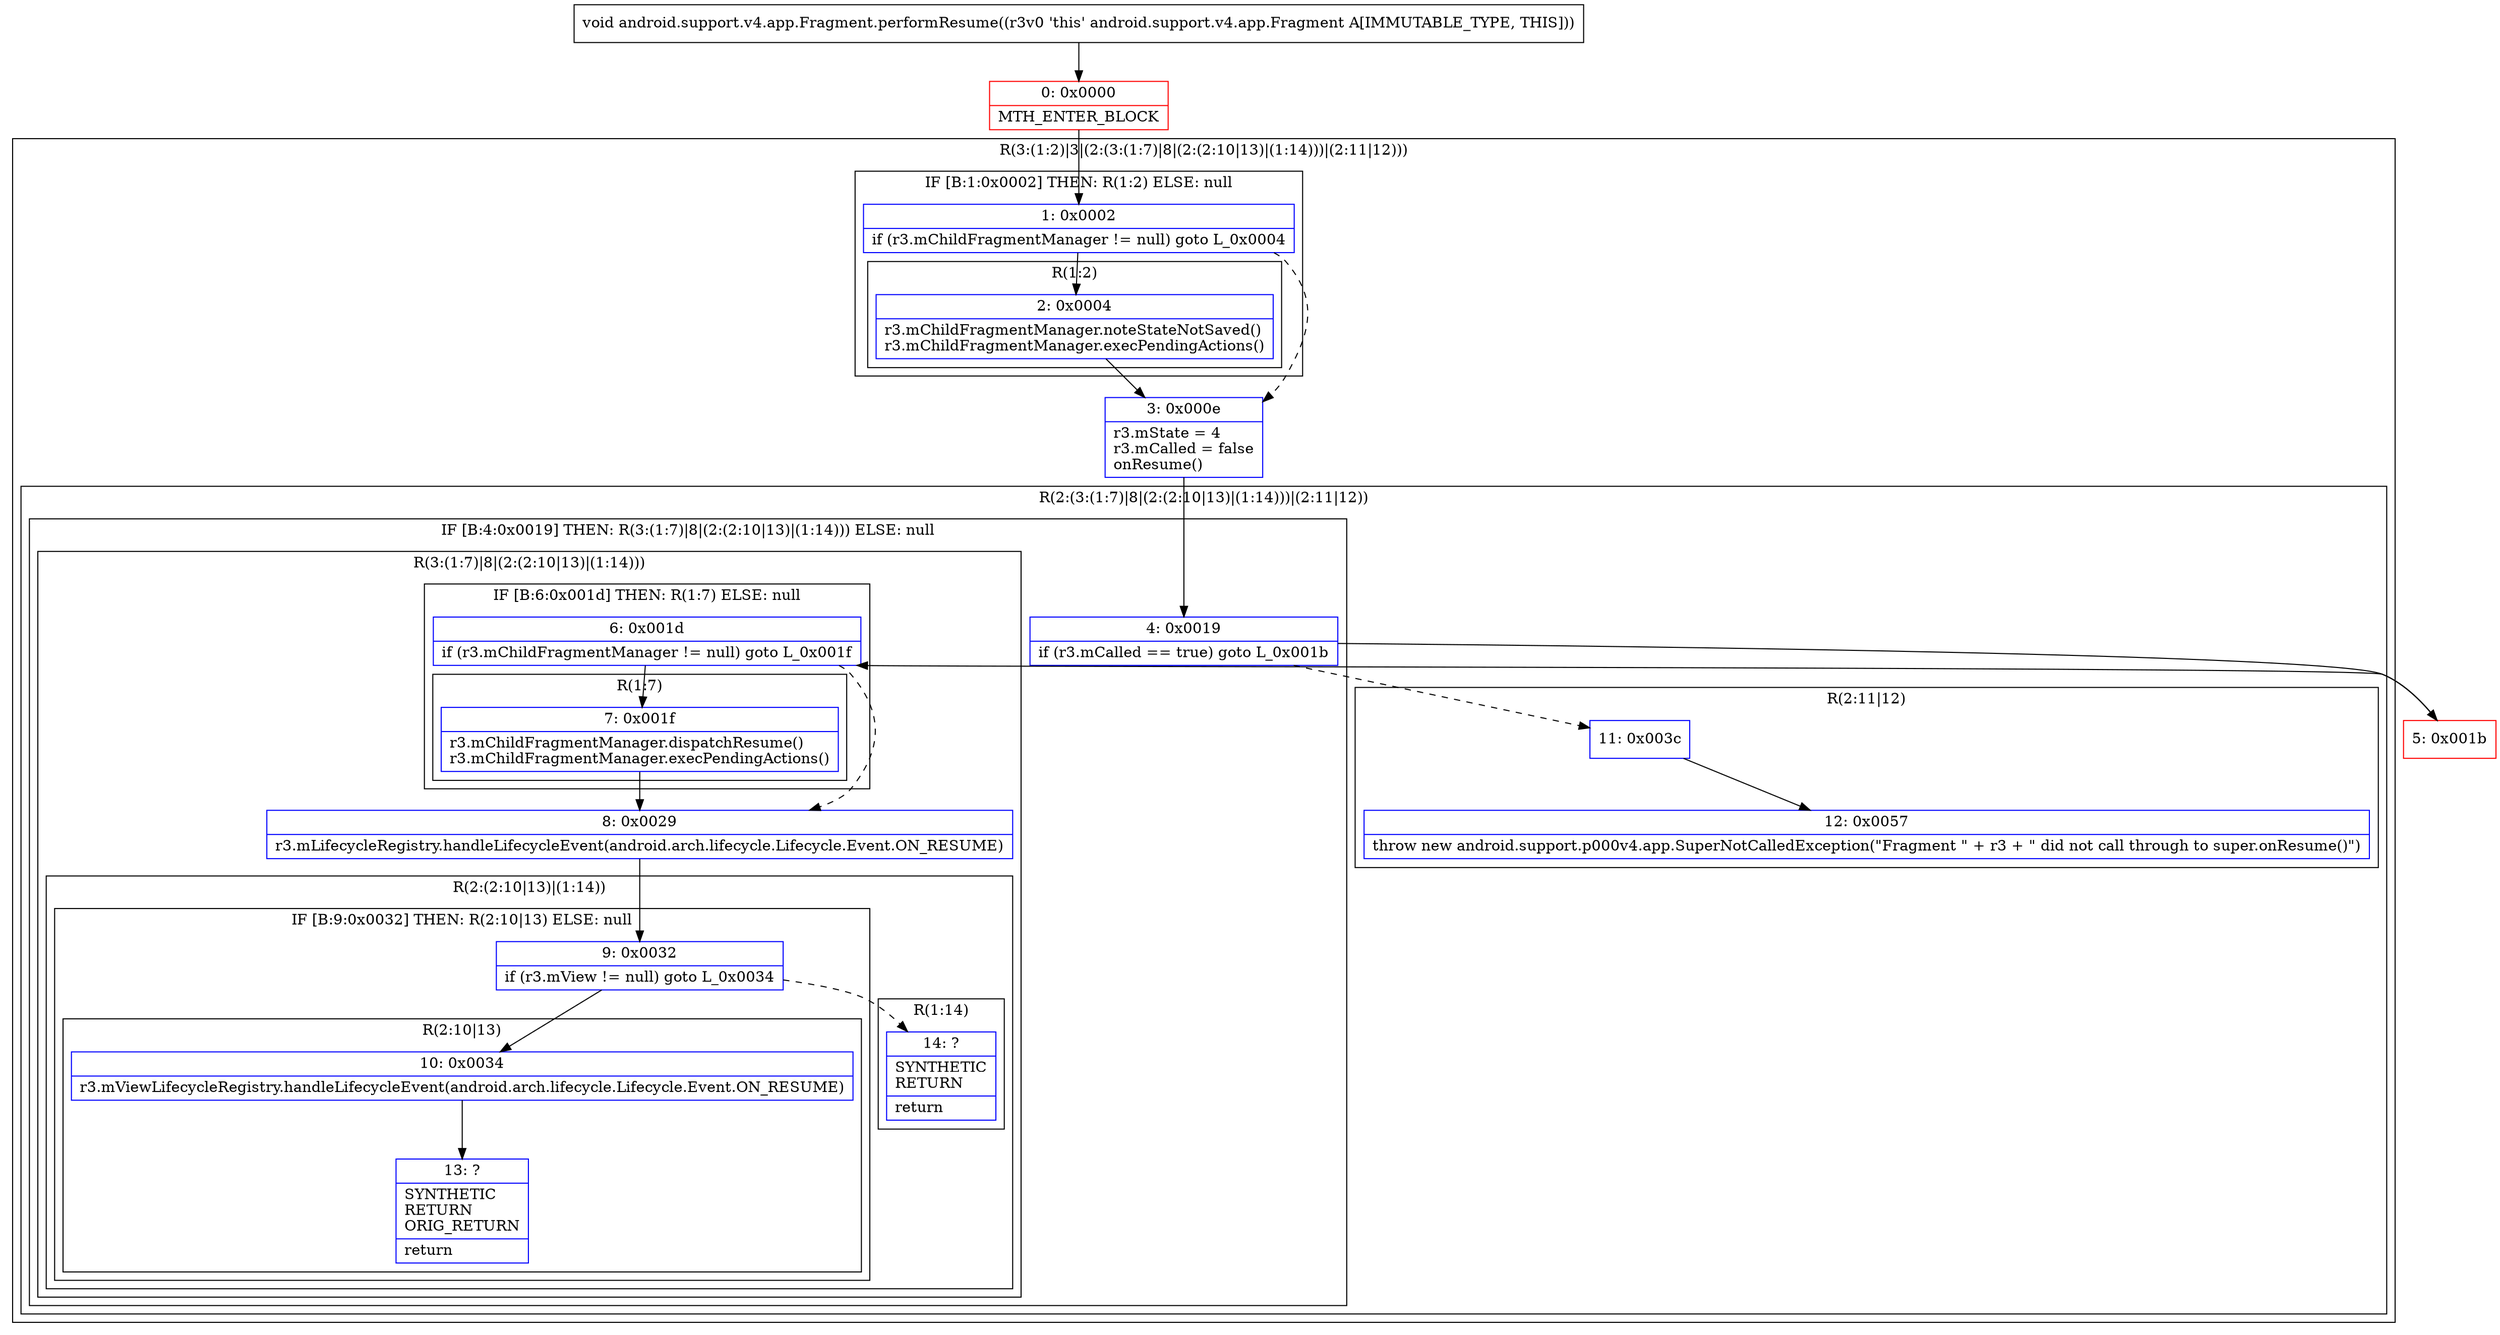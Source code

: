 digraph "CFG forandroid.support.v4.app.Fragment.performResume()V" {
subgraph cluster_Region_1284923778 {
label = "R(3:(1:2)|3|(2:(3:(1:7)|8|(2:(2:10|13)|(1:14)))|(2:11|12)))";
node [shape=record,color=blue];
subgraph cluster_IfRegion_2075604459 {
label = "IF [B:1:0x0002] THEN: R(1:2) ELSE: null";
node [shape=record,color=blue];
Node_1 [shape=record,label="{1\:\ 0x0002|if (r3.mChildFragmentManager != null) goto L_0x0004\l}"];
subgraph cluster_Region_1724362560 {
label = "R(1:2)";
node [shape=record,color=blue];
Node_2 [shape=record,label="{2\:\ 0x0004|r3.mChildFragmentManager.noteStateNotSaved()\lr3.mChildFragmentManager.execPendingActions()\l}"];
}
}
Node_3 [shape=record,label="{3\:\ 0x000e|r3.mState = 4\lr3.mCalled = false\lonResume()\l}"];
subgraph cluster_Region_747248626 {
label = "R(2:(3:(1:7)|8|(2:(2:10|13)|(1:14)))|(2:11|12))";
node [shape=record,color=blue];
subgraph cluster_IfRegion_1408230800 {
label = "IF [B:4:0x0019] THEN: R(3:(1:7)|8|(2:(2:10|13)|(1:14))) ELSE: null";
node [shape=record,color=blue];
Node_4 [shape=record,label="{4\:\ 0x0019|if (r3.mCalled == true) goto L_0x001b\l}"];
subgraph cluster_Region_297114219 {
label = "R(3:(1:7)|8|(2:(2:10|13)|(1:14)))";
node [shape=record,color=blue];
subgraph cluster_IfRegion_1246988978 {
label = "IF [B:6:0x001d] THEN: R(1:7) ELSE: null";
node [shape=record,color=blue];
Node_6 [shape=record,label="{6\:\ 0x001d|if (r3.mChildFragmentManager != null) goto L_0x001f\l}"];
subgraph cluster_Region_922377601 {
label = "R(1:7)";
node [shape=record,color=blue];
Node_7 [shape=record,label="{7\:\ 0x001f|r3.mChildFragmentManager.dispatchResume()\lr3.mChildFragmentManager.execPendingActions()\l}"];
}
}
Node_8 [shape=record,label="{8\:\ 0x0029|r3.mLifecycleRegistry.handleLifecycleEvent(android.arch.lifecycle.Lifecycle.Event.ON_RESUME)\l}"];
subgraph cluster_Region_437644715 {
label = "R(2:(2:10|13)|(1:14))";
node [shape=record,color=blue];
subgraph cluster_IfRegion_667834944 {
label = "IF [B:9:0x0032] THEN: R(2:10|13) ELSE: null";
node [shape=record,color=blue];
Node_9 [shape=record,label="{9\:\ 0x0032|if (r3.mView != null) goto L_0x0034\l}"];
subgraph cluster_Region_1897808401 {
label = "R(2:10|13)";
node [shape=record,color=blue];
Node_10 [shape=record,label="{10\:\ 0x0034|r3.mViewLifecycleRegistry.handleLifecycleEvent(android.arch.lifecycle.Lifecycle.Event.ON_RESUME)\l}"];
Node_13 [shape=record,label="{13\:\ ?|SYNTHETIC\lRETURN\lORIG_RETURN\l|return\l}"];
}
}
subgraph cluster_Region_359407590 {
label = "R(1:14)";
node [shape=record,color=blue];
Node_14 [shape=record,label="{14\:\ ?|SYNTHETIC\lRETURN\l|return\l}"];
}
}
}
}
subgraph cluster_Region_539082837 {
label = "R(2:11|12)";
node [shape=record,color=blue];
Node_11 [shape=record,label="{11\:\ 0x003c}"];
Node_12 [shape=record,label="{12\:\ 0x0057|throw new android.support.p000v4.app.SuperNotCalledException(\"Fragment \" + r3 + \" did not call through to super.onResume()\")\l}"];
}
}
}
Node_0 [shape=record,color=red,label="{0\:\ 0x0000|MTH_ENTER_BLOCK\l}"];
Node_5 [shape=record,color=red,label="{5\:\ 0x001b}"];
MethodNode[shape=record,label="{void android.support.v4.app.Fragment.performResume((r3v0 'this' android.support.v4.app.Fragment A[IMMUTABLE_TYPE, THIS])) }"];
MethodNode -> Node_0;
Node_1 -> Node_2;
Node_1 -> Node_3[style=dashed];
Node_2 -> Node_3;
Node_3 -> Node_4;
Node_4 -> Node_5;
Node_4 -> Node_11[style=dashed];
Node_6 -> Node_7;
Node_6 -> Node_8[style=dashed];
Node_7 -> Node_8;
Node_8 -> Node_9;
Node_9 -> Node_10;
Node_9 -> Node_14[style=dashed];
Node_10 -> Node_13;
Node_11 -> Node_12;
Node_0 -> Node_1;
Node_5 -> Node_6;
}

